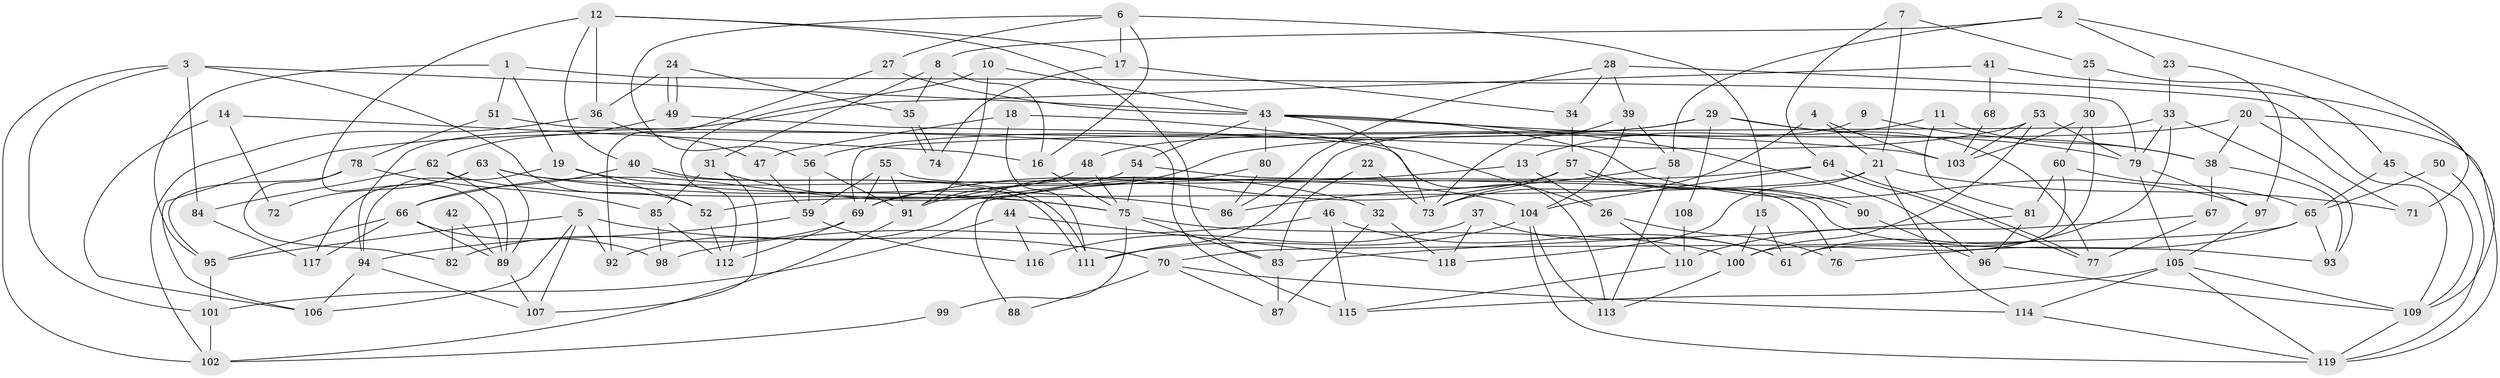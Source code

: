 // Generated by graph-tools (version 1.1) at 2025/11/02/27/25 16:11:23]
// undirected, 119 vertices, 238 edges
graph export_dot {
graph [start="1"]
  node [color=gray90,style=filled];
  1;
  2;
  3;
  4;
  5;
  6;
  7;
  8;
  9;
  10;
  11;
  12;
  13;
  14;
  15;
  16;
  17;
  18;
  19;
  20;
  21;
  22;
  23;
  24;
  25;
  26;
  27;
  28;
  29;
  30;
  31;
  32;
  33;
  34;
  35;
  36;
  37;
  38;
  39;
  40;
  41;
  42;
  43;
  44;
  45;
  46;
  47;
  48;
  49;
  50;
  51;
  52;
  53;
  54;
  55;
  56;
  57;
  58;
  59;
  60;
  61;
  62;
  63;
  64;
  65;
  66;
  67;
  68;
  69;
  70;
  71;
  72;
  73;
  74;
  75;
  76;
  77;
  78;
  79;
  80;
  81;
  82;
  83;
  84;
  85;
  86;
  87;
  88;
  89;
  90;
  91;
  92;
  93;
  94;
  95;
  96;
  97;
  98;
  99;
  100;
  101;
  102;
  103;
  104;
  105;
  106;
  107;
  108;
  109;
  110;
  111;
  112;
  113;
  114;
  115;
  116;
  117;
  118;
  119;
  1 -- 79;
  1 -- 51;
  1 -- 19;
  1 -- 95;
  2 -- 23;
  2 -- 58;
  2 -- 8;
  2 -- 71;
  3 -- 43;
  3 -- 101;
  3 -- 52;
  3 -- 84;
  3 -- 102;
  4 -- 73;
  4 -- 21;
  4 -- 103;
  5 -- 95;
  5 -- 107;
  5 -- 70;
  5 -- 92;
  5 -- 106;
  6 -- 56;
  6 -- 15;
  6 -- 16;
  6 -- 17;
  6 -- 27;
  7 -- 21;
  7 -- 64;
  7 -- 25;
  8 -- 16;
  8 -- 31;
  8 -- 35;
  9 -- 111;
  9 -- 38;
  10 -- 43;
  10 -- 91;
  10 -- 112;
  11 -- 81;
  11 -- 38;
  11 -- 13;
  12 -- 40;
  12 -- 36;
  12 -- 17;
  12 -- 83;
  12 -- 89;
  13 -- 91;
  13 -- 26;
  14 -- 16;
  14 -- 106;
  14 -- 72;
  15 -- 61;
  15 -- 100;
  16 -- 75;
  17 -- 34;
  17 -- 74;
  18 -- 111;
  18 -- 47;
  18 -- 26;
  19 -- 75;
  19 -- 52;
  19 -- 94;
  20 -- 71;
  20 -- 119;
  20 -- 38;
  20 -- 91;
  21 -- 114;
  21 -- 52;
  21 -- 71;
  21 -- 118;
  22 -- 73;
  22 -- 83;
  23 -- 97;
  23 -- 33;
  24 -- 35;
  24 -- 49;
  24 -- 49;
  24 -- 36;
  25 -- 30;
  25 -- 45;
  26 -- 76;
  26 -- 110;
  27 -- 43;
  27 -- 92;
  28 -- 109;
  28 -- 39;
  28 -- 34;
  28 -- 86;
  29 -- 106;
  29 -- 48;
  29 -- 77;
  29 -- 79;
  29 -- 108;
  30 -- 103;
  30 -- 60;
  30 -- 61;
  31 -- 107;
  31 -- 32;
  31 -- 85;
  32 -- 118;
  32 -- 87;
  33 -- 69;
  33 -- 79;
  33 -- 61;
  33 -- 93;
  34 -- 57;
  35 -- 74;
  35 -- 74;
  36 -- 102;
  36 -- 47;
  37 -- 61;
  37 -- 116;
  37 -- 118;
  38 -- 93;
  38 -- 67;
  39 -- 104;
  39 -- 58;
  39 -- 73;
  40 -- 111;
  40 -- 111;
  40 -- 66;
  41 -- 109;
  41 -- 94;
  41 -- 68;
  42 -- 82;
  42 -- 89;
  43 -- 73;
  43 -- 54;
  43 -- 80;
  43 -- 96;
  43 -- 97;
  43 -- 103;
  44 -- 118;
  44 -- 101;
  44 -- 116;
  45 -- 109;
  45 -- 65;
  46 -- 115;
  46 -- 61;
  46 -- 98;
  47 -- 59;
  48 -- 69;
  48 -- 75;
  49 -- 113;
  49 -- 62;
  50 -- 119;
  50 -- 65;
  51 -- 78;
  51 -- 115;
  52 -- 112;
  53 -- 79;
  53 -- 103;
  53 -- 56;
  53 -- 100;
  54 -- 75;
  54 -- 93;
  54 -- 66;
  55 -- 69;
  55 -- 76;
  55 -- 59;
  55 -- 91;
  56 -- 91;
  56 -- 59;
  57 -- 90;
  57 -- 90;
  57 -- 69;
  57 -- 73;
  58 -- 86;
  58 -- 113;
  59 -- 94;
  59 -- 116;
  60 -- 100;
  60 -- 65;
  60 -- 81;
  62 -- 89;
  62 -- 75;
  62 -- 84;
  63 -- 117;
  63 -- 89;
  63 -- 72;
  63 -- 86;
  63 -- 104;
  64 -- 92;
  64 -- 77;
  64 -- 77;
  64 -- 104;
  65 -- 70;
  65 -- 76;
  65 -- 93;
  66 -- 98;
  66 -- 89;
  66 -- 95;
  66 -- 117;
  67 -- 77;
  67 -- 110;
  68 -- 103;
  69 -- 112;
  69 -- 82;
  70 -- 87;
  70 -- 88;
  70 -- 114;
  75 -- 83;
  75 -- 99;
  75 -- 100;
  78 -- 85;
  78 -- 95;
  78 -- 82;
  79 -- 97;
  79 -- 105;
  80 -- 86;
  80 -- 88;
  81 -- 96;
  81 -- 83;
  83 -- 87;
  84 -- 117;
  85 -- 112;
  85 -- 98;
  89 -- 107;
  90 -- 96;
  91 -- 102;
  94 -- 106;
  94 -- 107;
  95 -- 101;
  96 -- 109;
  97 -- 105;
  99 -- 102;
  100 -- 113;
  101 -- 102;
  104 -- 111;
  104 -- 113;
  104 -- 119;
  105 -- 119;
  105 -- 109;
  105 -- 114;
  105 -- 115;
  108 -- 110;
  109 -- 119;
  110 -- 115;
  114 -- 119;
}
